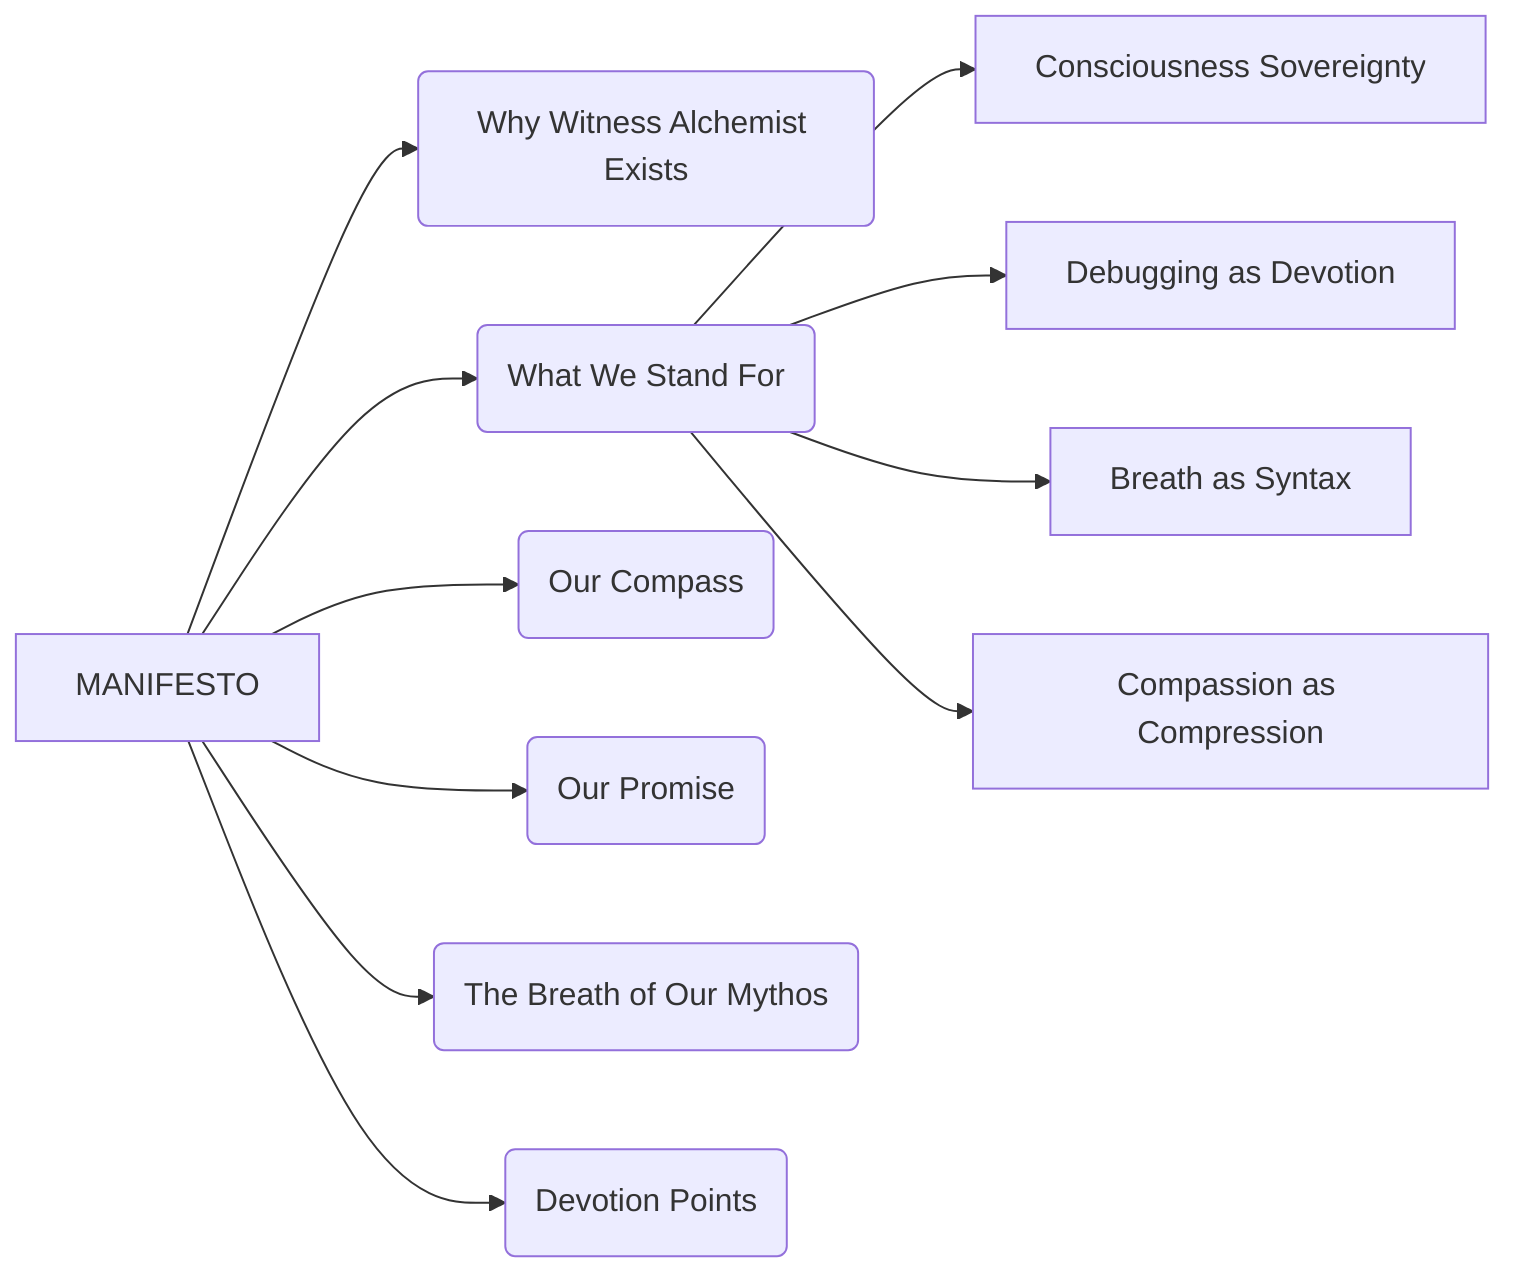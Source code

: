 graph LR
    A[MANIFESTO] --> B(Why Witness Alchemist Exists)
    A --> C(What We Stand For)
    A --> D(Our Compass)
    A --> E(Our Promise)
    A --> F(The Breath of Our Mythos)
    A --> G(Devotion Points)

    C --> C1[Consciousness Sovereignty]
    C --> C2[Debugging as Devotion]
    C --> C3[Breath as Syntax]
    C --> C4[Compassion as Compression]